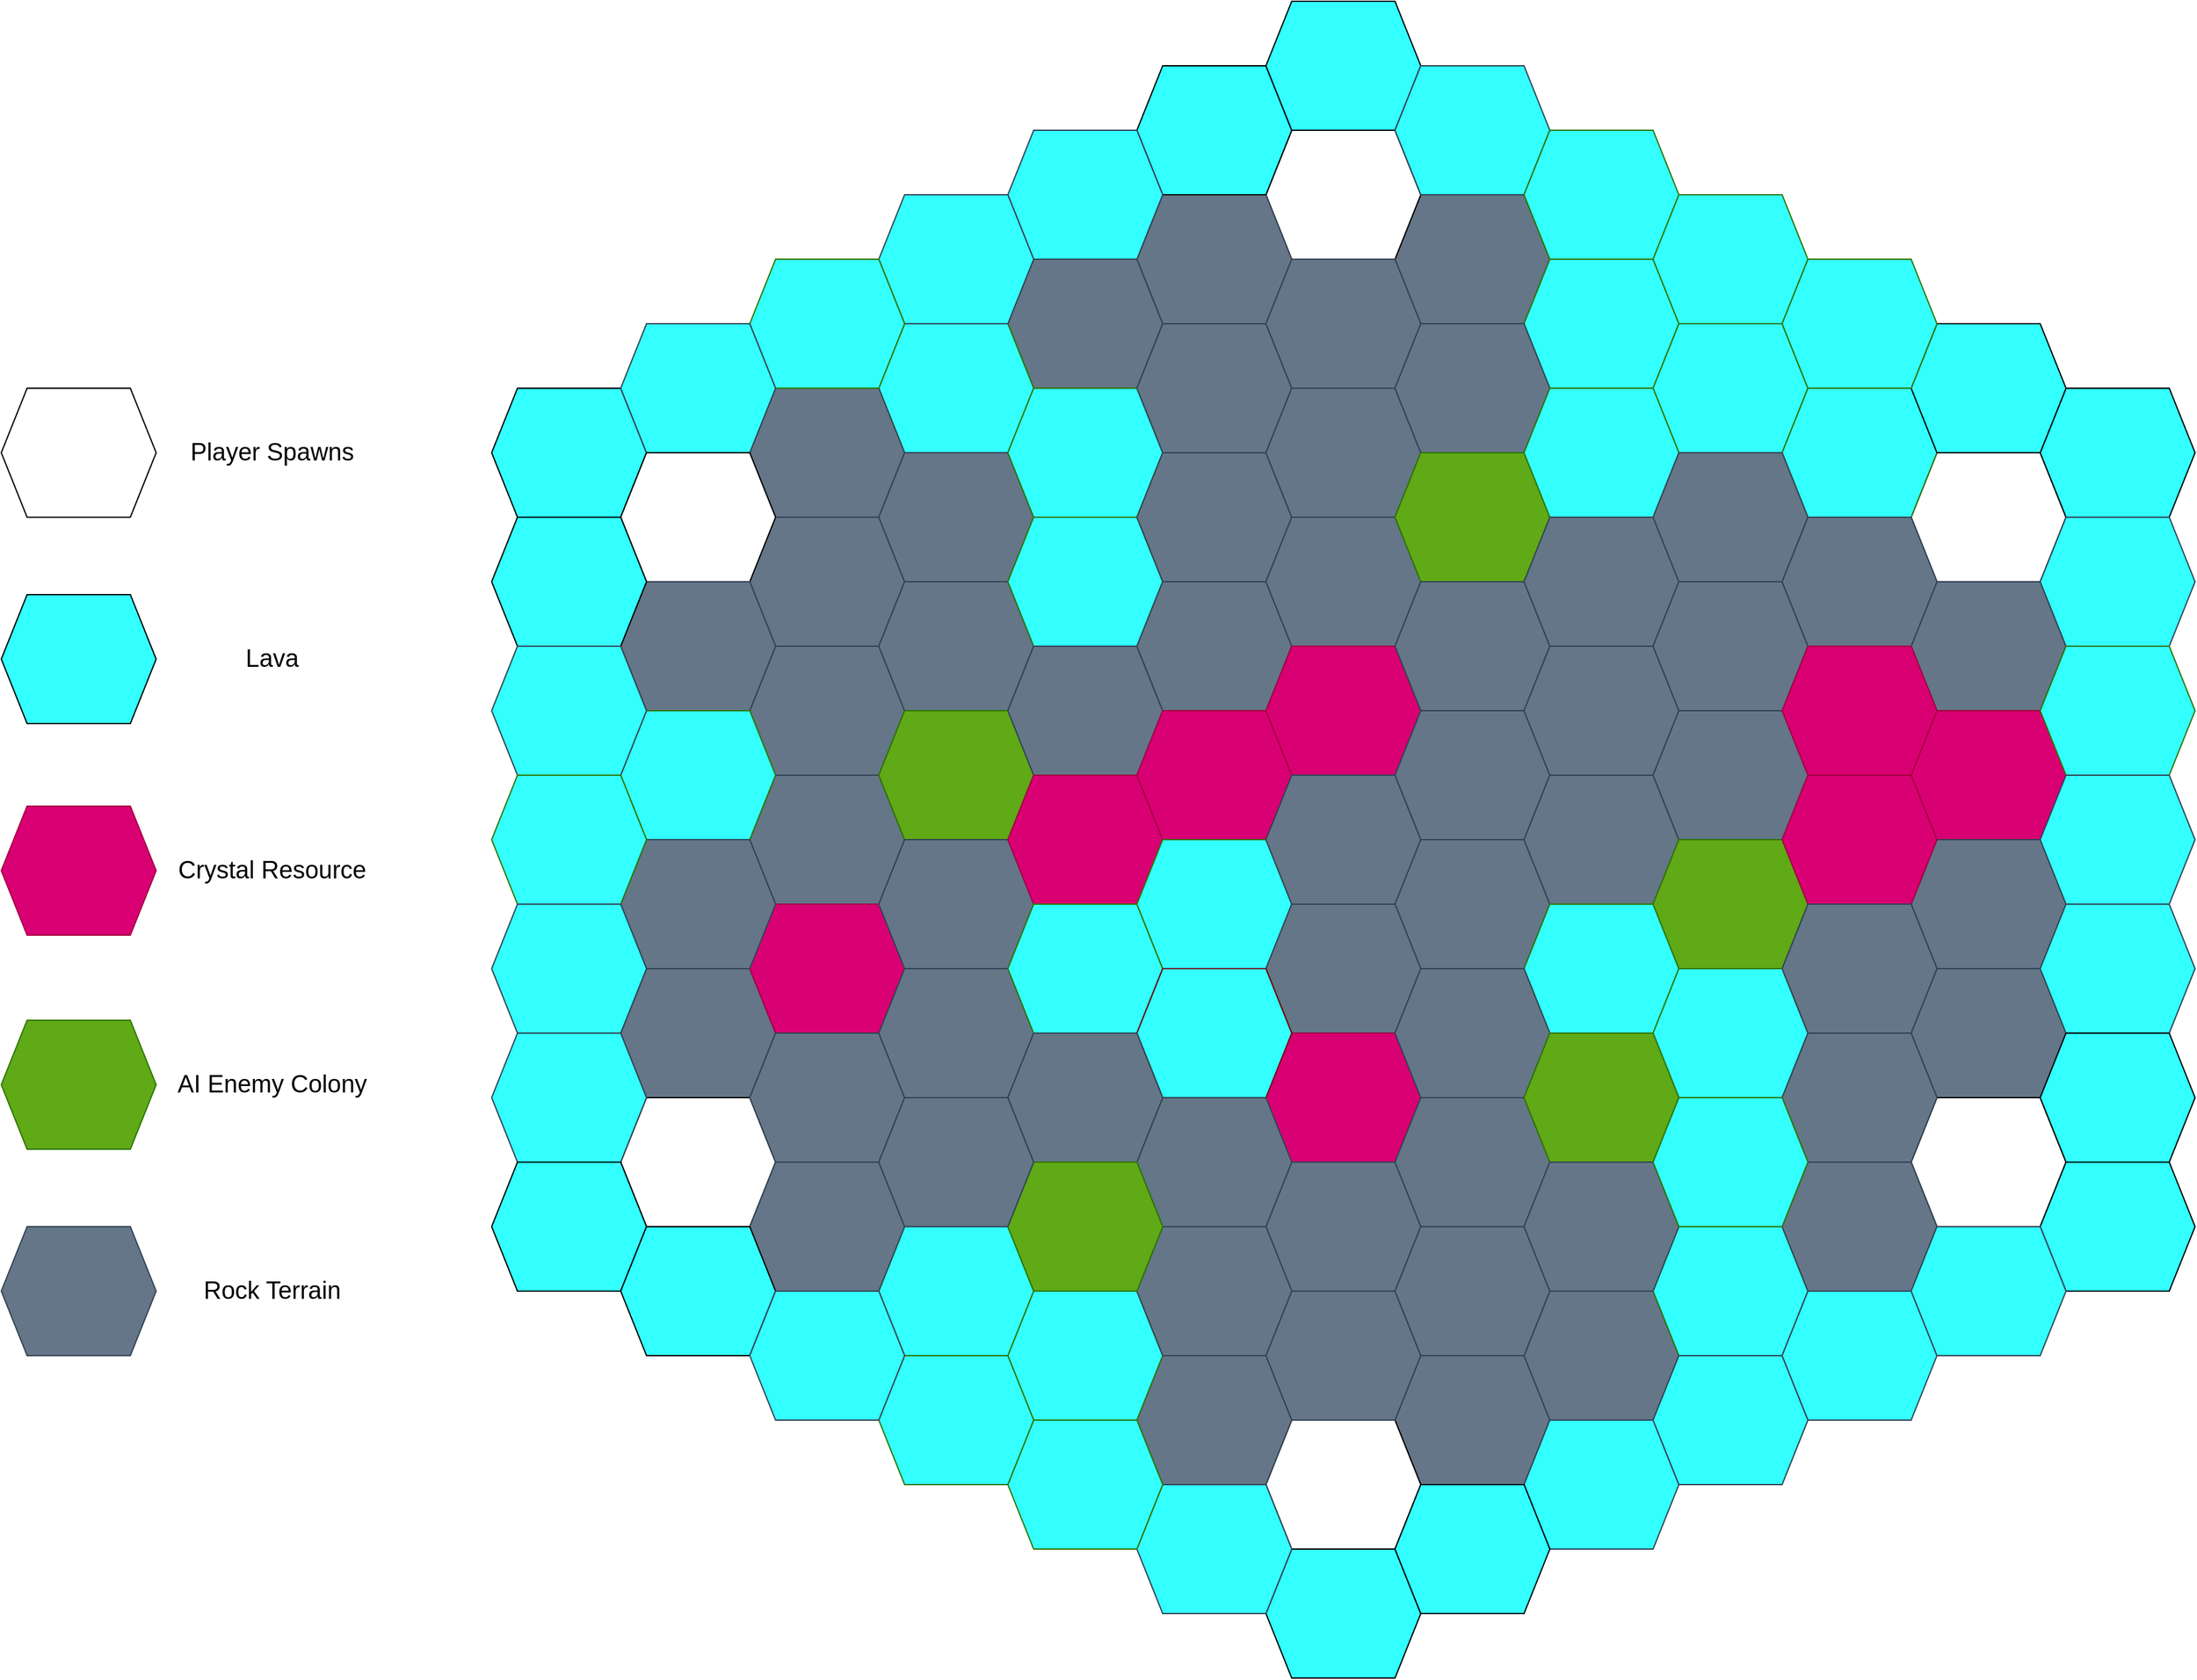 <mxfile version="16.6.4" type="device"><diagram id="piOAzMsKWWsHELvjyhAy" name="Page-1"><mxGraphModel dx="4329" dy="2520" grid="1" gridSize="10" guides="1" tooltips="1" connect="1" arrows="1" fold="1" page="1" pageScale="1" pageWidth="1169" pageHeight="827" math="0" shadow="0"><root><mxCell id="0"/><mxCell id="1" parent="0"/><mxCell id="igroNTyHVuTQKfzRc0tJ-1" value="" style="shape=hexagon;perimeter=hexagonPerimeter2;whiteSpace=wrap;html=1;fixedSize=1;" vertex="1" parent="1"><mxGeometry x="1080" y="40" width="120" height="100" as="geometry"/></mxCell><mxCell id="igroNTyHVuTQKfzRc0tJ-2" value="" style="shape=hexagon;perimeter=hexagonPerimeter2;whiteSpace=wrap;html=1;fixedSize=1;fillColor=#647687;fontColor=#ffffff;strokeColor=#314354;" vertex="1" parent="1"><mxGeometry x="1080" y="140" width="120" height="100" as="geometry"/></mxCell><mxCell id="igroNTyHVuTQKfzRc0tJ-3" value="" style="shape=hexagon;perimeter=hexagonPerimeter2;whiteSpace=wrap;html=1;fixedSize=1;fillColor=#d80073;fontColor=#ffffff;strokeColor=#A50040;" vertex="1" parent="1"><mxGeometry x="1080" y="240" width="120" height="100" as="geometry"/></mxCell><mxCell id="igroNTyHVuTQKfzRc0tJ-4" value="" style="shape=hexagon;perimeter=hexagonPerimeter2;whiteSpace=wrap;html=1;fixedSize=1;fillColor=#647687;fontColor=#ffffff;strokeColor=#314354;" vertex="1" parent="1"><mxGeometry x="1080" y="340" width="120" height="100" as="geometry"/></mxCell><mxCell id="igroNTyHVuTQKfzRc0tJ-5" value="" style="shape=hexagon;perimeter=hexagonPerimeter2;whiteSpace=wrap;html=1;fixedSize=1;fillColor=#647687;fontColor=#ffffff;strokeColor=#314354;" vertex="1" parent="1"><mxGeometry x="1080" y="440" width="120" height="100" as="geometry"/></mxCell><mxCell id="igroNTyHVuTQKfzRc0tJ-6" value="" style="shape=hexagon;perimeter=hexagonPerimeter2;whiteSpace=wrap;html=1;fixedSize=1;" vertex="1" parent="1"><mxGeometry x="1080" y="540" width="120" height="100" as="geometry"/></mxCell><mxCell id="igroNTyHVuTQKfzRc0tJ-7" value="" style="shape=hexagon;perimeter=hexagonPerimeter2;whiteSpace=wrap;html=1;fixedSize=1;" vertex="1" parent="1"><mxGeometry x="80" y="40" width="120" height="100" as="geometry"/></mxCell><mxCell id="igroNTyHVuTQKfzRc0tJ-8" value="" style="shape=hexagon;perimeter=hexagonPerimeter2;whiteSpace=wrap;html=1;fixedSize=1;fillColor=#647687;fontColor=#ffffff;strokeColor=#314354;" vertex="1" parent="1"><mxGeometry x="80" y="140" width="120" height="100" as="geometry"/></mxCell><mxCell id="igroNTyHVuTQKfzRc0tJ-9" value="" style="shape=hexagon;perimeter=hexagonPerimeter2;whiteSpace=wrap;html=1;fixedSize=1;fillColor=#33FFFF;fontColor=#ffffff;strokeColor=#2D7600;" vertex="1" parent="1"><mxGeometry x="80" y="240" width="120" height="100" as="geometry"/></mxCell><mxCell id="igroNTyHVuTQKfzRc0tJ-10" value="" style="shape=hexagon;perimeter=hexagonPerimeter2;whiteSpace=wrap;html=1;fixedSize=1;fillColor=#647687;fontColor=#ffffff;strokeColor=#314354;" vertex="1" parent="1"><mxGeometry x="80" y="340" width="120" height="100" as="geometry"/></mxCell><mxCell id="igroNTyHVuTQKfzRc0tJ-11" value="" style="shape=hexagon;perimeter=hexagonPerimeter2;whiteSpace=wrap;html=1;fixedSize=1;fillColor=#647687;fontColor=#ffffff;strokeColor=#314354;" vertex="1" parent="1"><mxGeometry x="80" y="440" width="120" height="100" as="geometry"/></mxCell><mxCell id="igroNTyHVuTQKfzRc0tJ-12" value="" style="shape=hexagon;perimeter=hexagonPerimeter2;whiteSpace=wrap;html=1;fixedSize=1;" vertex="1" parent="1"><mxGeometry x="80" y="540" width="120" height="100" as="geometry"/></mxCell><mxCell id="igroNTyHVuTQKfzRc0tJ-13" value="" style="shape=hexagon;perimeter=hexagonPerimeter2;whiteSpace=wrap;html=1;fixedSize=1;fillColor=#647687;fontColor=#ffffff;strokeColor=#314354;" vertex="1" parent="1"><mxGeometry x="680" y="-160" width="120" height="100" as="geometry"/></mxCell><mxCell id="igroNTyHVuTQKfzRc0tJ-14" value="" style="shape=hexagon;perimeter=hexagonPerimeter2;whiteSpace=wrap;html=1;fixedSize=1;" vertex="1" parent="1"><mxGeometry x="580" y="-210" width="120" height="100" as="geometry"/></mxCell><mxCell id="igroNTyHVuTQKfzRc0tJ-15" value="" style="shape=hexagon;perimeter=hexagonPerimeter2;whiteSpace=wrap;html=1;fixedSize=1;fillColor=#647687;fontColor=#ffffff;strokeColor=#314354;" vertex="1" parent="1"><mxGeometry x="480" y="-160" width="120" height="100" as="geometry"/></mxCell><mxCell id="igroNTyHVuTQKfzRc0tJ-16" value="" style="shape=hexagon;perimeter=hexagonPerimeter2;whiteSpace=wrap;html=1;fixedSize=1;fillColor=#647687;fontColor=#ffffff;strokeColor=#314354;" vertex="1" parent="1"><mxGeometry x="380" y="-110" width="120" height="100" as="geometry"/></mxCell><mxCell id="igroNTyHVuTQKfzRc0tJ-17" value="" style="shape=hexagon;perimeter=hexagonPerimeter2;whiteSpace=wrap;html=1;fixedSize=1;fillColor=#33FFFF;fontColor=#ffffff;strokeColor=#2D7600;" vertex="1" parent="1"><mxGeometry x="280" y="-60" width="120" height="100" as="geometry"/></mxCell><mxCell id="igroNTyHVuTQKfzRc0tJ-18" value="" style="shape=hexagon;perimeter=hexagonPerimeter2;whiteSpace=wrap;html=1;fixedSize=1;fillColor=#647687;fontColor=#ffffff;strokeColor=#314354;" vertex="1" parent="1"><mxGeometry x="180" y="-10" width="120" height="100" as="geometry"/></mxCell><mxCell id="igroNTyHVuTQKfzRc0tJ-19" value="" style="shape=hexagon;perimeter=hexagonPerimeter2;whiteSpace=wrap;html=1;fixedSize=1;fillColor=#33FFFF;fontColor=#ffffff;strokeColor=#2D7600;" vertex="1" parent="1"><mxGeometry x="780" y="-110" width="120" height="100" as="geometry"/></mxCell><mxCell id="igroNTyHVuTQKfzRc0tJ-20" value="" style="shape=hexagon;perimeter=hexagonPerimeter2;whiteSpace=wrap;html=1;fixedSize=1;fillColor=#33FFFF;fontColor=#ffffff;strokeColor=#2D7600;" vertex="1" parent="1"><mxGeometry x="880" y="-60" width="120" height="100" as="geometry"/></mxCell><mxCell id="igroNTyHVuTQKfzRc0tJ-21" value="" style="shape=hexagon;perimeter=hexagonPerimeter2;whiteSpace=wrap;html=1;fixedSize=1;fillColor=#33FFFF;fontColor=#ffffff;strokeColor=#2D7600;" vertex="1" parent="1"><mxGeometry x="980" y="-10" width="120" height="100" as="geometry"/></mxCell><mxCell id="igroNTyHVuTQKfzRc0tJ-23" value="" style="shape=hexagon;perimeter=hexagonPerimeter2;whiteSpace=wrap;html=1;fixedSize=1;fillColor=#647687;fontColor=#ffffff;strokeColor=#314354;" vertex="1" parent="1"><mxGeometry x="680" y="740" width="120" height="100" as="geometry"/></mxCell><mxCell id="igroNTyHVuTQKfzRc0tJ-25" value="" style="shape=hexagon;perimeter=hexagonPerimeter2;whiteSpace=wrap;html=1;fixedSize=1;fillColor=#647687;fontColor=#ffffff;strokeColor=#314354;" vertex="1" parent="1"><mxGeometry x="780" y="690" width="120" height="100" as="geometry"/></mxCell><mxCell id="igroNTyHVuTQKfzRc0tJ-26" value="" style="shape=hexagon;perimeter=hexagonPerimeter2;whiteSpace=wrap;html=1;fixedSize=1;" vertex="1" parent="1"><mxGeometry x="580" y="790" width="120" height="100" as="geometry"/></mxCell><mxCell id="igroNTyHVuTQKfzRc0tJ-27" value="" style="shape=hexagon;perimeter=hexagonPerimeter2;whiteSpace=wrap;html=1;fixedSize=1;fillColor=#647687;fontColor=#ffffff;strokeColor=#314354;" vertex="1" parent="1"><mxGeometry x="480" y="740" width="120" height="100" as="geometry"/></mxCell><mxCell id="igroNTyHVuTQKfzRc0tJ-28" value="" style="shape=hexagon;perimeter=hexagonPerimeter2;whiteSpace=wrap;html=1;fixedSize=1;fillColor=#33FFFF;fontColor=#ffffff;strokeColor=#2D7600;" vertex="1" parent="1"><mxGeometry x="380" y="690" width="120" height="100" as="geometry"/></mxCell><mxCell id="igroNTyHVuTQKfzRc0tJ-29" value="" style="shape=hexagon;perimeter=hexagonPerimeter2;whiteSpace=wrap;html=1;fixedSize=1;fillColor=#33FFFF;fontColor=#ffffff;strokeColor=#2D7600;" vertex="1" parent="1"><mxGeometry x="280" y="640" width="120" height="100" as="geometry"/></mxCell><mxCell id="igroNTyHVuTQKfzRc0tJ-30" value="" style="shape=hexagon;perimeter=hexagonPerimeter2;whiteSpace=wrap;html=1;fixedSize=1;fillColor=#647687;fontColor=#ffffff;strokeColor=#314354;" vertex="1" parent="1"><mxGeometry x="180" y="590" width="120" height="100" as="geometry"/></mxCell><mxCell id="igroNTyHVuTQKfzRc0tJ-31" value="" style="shape=hexagon;perimeter=hexagonPerimeter2;whiteSpace=wrap;html=1;fixedSize=1;fillColor=#33FFFF;fontColor=#ffffff;strokeColor=#2D7600;" vertex="1" parent="1"><mxGeometry x="880" y="640" width="120" height="100" as="geometry"/></mxCell><mxCell id="igroNTyHVuTQKfzRc0tJ-33" value="" style="shape=hexagon;perimeter=hexagonPerimeter2;whiteSpace=wrap;html=1;fixedSize=1;fillColor=#647687;fontColor=#ffffff;strokeColor=#314354;" vertex="1" parent="1"><mxGeometry x="980" y="590" width="120" height="100" as="geometry"/></mxCell><mxCell id="igroNTyHVuTQKfzRc0tJ-35" value="" style="shape=hexagon;perimeter=hexagonPerimeter2;whiteSpace=wrap;html=1;fixedSize=1;fillColor=#647687;fontColor=#ffffff;strokeColor=#314354;" vertex="1" parent="1"><mxGeometry x="180" y="90" width="120" height="100" as="geometry"/></mxCell><mxCell id="igroNTyHVuTQKfzRc0tJ-36" value="" style="shape=hexagon;perimeter=hexagonPerimeter2;whiteSpace=wrap;html=1;fixedSize=1;fillColor=#647687;fontColor=#ffffff;strokeColor=#314354;" vertex="1" parent="1"><mxGeometry x="180" y="190" width="120" height="100" as="geometry"/></mxCell><mxCell id="igroNTyHVuTQKfzRc0tJ-37" value="" style="shape=hexagon;perimeter=hexagonPerimeter2;whiteSpace=wrap;html=1;fixedSize=1;fillColor=#647687;fontColor=#ffffff;strokeColor=#314354;" vertex="1" parent="1"><mxGeometry x="180" y="290" width="120" height="100" as="geometry"/></mxCell><mxCell id="igroNTyHVuTQKfzRc0tJ-38" value="" style="shape=hexagon;perimeter=hexagonPerimeter2;whiteSpace=wrap;html=1;fixedSize=1;fillColor=#d80073;fontColor=#ffffff;strokeColor=#A50040;" vertex="1" parent="1"><mxGeometry x="180" y="390" width="120" height="100" as="geometry"/></mxCell><mxCell id="igroNTyHVuTQKfzRc0tJ-39" value="" style="shape=hexagon;perimeter=hexagonPerimeter2;whiteSpace=wrap;html=1;fixedSize=1;fillColor=#647687;fontColor=#ffffff;strokeColor=#314354;" vertex="1" parent="1"><mxGeometry x="180" y="490" width="120" height="100" as="geometry"/></mxCell><mxCell id="igroNTyHVuTQKfzRc0tJ-40" value="" style="shape=hexagon;perimeter=hexagonPerimeter2;whiteSpace=wrap;html=1;fixedSize=1;fillColor=#647687;fontColor=#ffffff;strokeColor=#314354;" vertex="1" parent="1"><mxGeometry x="280" y="40" width="120" height="100" as="geometry"/></mxCell><mxCell id="igroNTyHVuTQKfzRc0tJ-41" value="" style="shape=hexagon;perimeter=hexagonPerimeter2;whiteSpace=wrap;html=1;fixedSize=1;fillColor=#647687;fontColor=#ffffff;strokeColor=#314354;" vertex="1" parent="1"><mxGeometry x="280" y="140" width="120" height="100" as="geometry"/></mxCell><mxCell id="igroNTyHVuTQKfzRc0tJ-42" value="" style="shape=hexagon;perimeter=hexagonPerimeter2;whiteSpace=wrap;html=1;fixedSize=1;fillColor=#60a917;fontColor=#ffffff;strokeColor=#2D7600;" vertex="1" parent="1"><mxGeometry x="280" y="240" width="120" height="100" as="geometry"/></mxCell><mxCell id="igroNTyHVuTQKfzRc0tJ-43" value="" style="shape=hexagon;perimeter=hexagonPerimeter2;whiteSpace=wrap;html=1;fixedSize=1;fillColor=#647687;fontColor=#ffffff;strokeColor=#314354;" vertex="1" parent="1"><mxGeometry x="280" y="340" width="120" height="100" as="geometry"/></mxCell><mxCell id="igroNTyHVuTQKfzRc0tJ-44" value="" style="shape=hexagon;perimeter=hexagonPerimeter2;whiteSpace=wrap;html=1;fixedSize=1;fillColor=#647687;fontColor=#ffffff;strokeColor=#314354;" vertex="1" parent="1"><mxGeometry x="280" y="440" width="120" height="100" as="geometry"/></mxCell><mxCell id="igroNTyHVuTQKfzRc0tJ-45" value="" style="shape=hexagon;perimeter=hexagonPerimeter2;whiteSpace=wrap;html=1;fixedSize=1;fillColor=#33FFFF;fontColor=#ffffff;strokeColor=#2D7600;" vertex="1" parent="1"><mxGeometry x="380" y="-10" width="120" height="100" as="geometry"/></mxCell><mxCell id="igroNTyHVuTQKfzRc0tJ-46" value="" style="shape=hexagon;perimeter=hexagonPerimeter2;whiteSpace=wrap;html=1;fixedSize=1;fillColor=#33FFFF;fontColor=#ffffff;strokeColor=#2D7600;" vertex="1" parent="1"><mxGeometry x="380" y="90" width="120" height="100" as="geometry"/></mxCell><mxCell id="igroNTyHVuTQKfzRc0tJ-47" value="" style="shape=hexagon;perimeter=hexagonPerimeter2;whiteSpace=wrap;html=1;fixedSize=1;fillColor=#647687;fontColor=#ffffff;strokeColor=#314354;" vertex="1" parent="1"><mxGeometry x="380" y="190" width="120" height="100" as="geometry"/></mxCell><mxCell id="igroNTyHVuTQKfzRc0tJ-48" value="" style="shape=hexagon;perimeter=hexagonPerimeter2;whiteSpace=wrap;html=1;fixedSize=1;fillColor=#d80073;fontColor=#ffffff;strokeColor=#A50040;" vertex="1" parent="1"><mxGeometry x="380" y="290" width="120" height="100" as="geometry"/></mxCell><mxCell id="igroNTyHVuTQKfzRc0tJ-49" value="" style="shape=hexagon;perimeter=hexagonPerimeter2;whiteSpace=wrap;html=1;fixedSize=1;fillColor=#33FFFF;fontColor=#ffffff;strokeColor=#2D7600;" vertex="1" parent="1"><mxGeometry x="380" y="390" width="120" height="100" as="geometry"/></mxCell><mxCell id="igroNTyHVuTQKfzRc0tJ-50" value="" style="shape=hexagon;perimeter=hexagonPerimeter2;whiteSpace=wrap;html=1;fixedSize=1;fillColor=#647687;fontColor=#ffffff;strokeColor=#314354;" vertex="1" parent="1"><mxGeometry x="480" y="-60" width="120" height="100" as="geometry"/></mxCell><mxCell id="igroNTyHVuTQKfzRc0tJ-51" value="" style="shape=hexagon;perimeter=hexagonPerimeter2;whiteSpace=wrap;html=1;fixedSize=1;fillColor=#647687;fontColor=#ffffff;strokeColor=#314354;" vertex="1" parent="1"><mxGeometry x="480" y="40" width="120" height="100" as="geometry"/></mxCell><mxCell id="igroNTyHVuTQKfzRc0tJ-52" value="" style="shape=hexagon;perimeter=hexagonPerimeter2;whiteSpace=wrap;html=1;fixedSize=1;fillColor=#647687;fontColor=#ffffff;strokeColor=#314354;" vertex="1" parent="1"><mxGeometry x="480" y="140" width="120" height="100" as="geometry"/></mxCell><mxCell id="igroNTyHVuTQKfzRc0tJ-53" value="" style="shape=hexagon;perimeter=hexagonPerimeter2;whiteSpace=wrap;html=1;fixedSize=1;fillColor=#d80073;fontColor=#ffffff;strokeColor=#A50040;" vertex="1" parent="1"><mxGeometry x="480" y="240" width="120" height="100" as="geometry"/></mxCell><mxCell id="igroNTyHVuTQKfzRc0tJ-54" value="" style="shape=hexagon;perimeter=hexagonPerimeter2;whiteSpace=wrap;html=1;fixedSize=1;fillColor=#33FFFF;fontColor=#ffffff;strokeColor=#2D7600;" vertex="1" parent="1"><mxGeometry x="480" y="340" width="120" height="100" as="geometry"/></mxCell><mxCell id="igroNTyHVuTQKfzRc0tJ-55" value="" style="shape=hexagon;perimeter=hexagonPerimeter2;whiteSpace=wrap;html=1;fixedSize=1;fillColor=#647687;fontColor=#ffffff;strokeColor=#314354;" vertex="1" parent="1"><mxGeometry x="580" y="-110" width="120" height="100" as="geometry"/></mxCell><mxCell id="igroNTyHVuTQKfzRc0tJ-56" value="" style="shape=hexagon;perimeter=hexagonPerimeter2;whiteSpace=wrap;html=1;fixedSize=1;fillColor=#647687;fontColor=#ffffff;strokeColor=#314354;" vertex="1" parent="1"><mxGeometry x="580" y="-10" width="120" height="100" as="geometry"/></mxCell><mxCell id="igroNTyHVuTQKfzRc0tJ-57" value="" style="shape=hexagon;perimeter=hexagonPerimeter2;whiteSpace=wrap;html=1;fixedSize=1;fillColor=#647687;fontColor=#ffffff;strokeColor=#314354;" vertex="1" parent="1"><mxGeometry x="580" y="90" width="120" height="100" as="geometry"/></mxCell><mxCell id="igroNTyHVuTQKfzRc0tJ-58" value="" style="shape=hexagon;perimeter=hexagonPerimeter2;whiteSpace=wrap;html=1;fixedSize=1;fillColor=#d80073;fontColor=#ffffff;strokeColor=#A50040;" vertex="1" parent="1"><mxGeometry x="580" y="190" width="120" height="100" as="geometry"/></mxCell><mxCell id="igroNTyHVuTQKfzRc0tJ-59" value="" style="shape=hexagon;perimeter=hexagonPerimeter2;whiteSpace=wrap;html=1;fixedSize=1;fillColor=#647687;fontColor=#ffffff;strokeColor=#314354;" vertex="1" parent="1"><mxGeometry x="580" y="290" width="120" height="100" as="geometry"/></mxCell><mxCell id="igroNTyHVuTQKfzRc0tJ-60" value="" style="shape=hexagon;perimeter=hexagonPerimeter2;whiteSpace=wrap;html=1;fixedSize=1;fillColor=#647687;fontColor=#ffffff;strokeColor=#314354;" vertex="1" parent="1"><mxGeometry x="680" y="-60" width="120" height="100" as="geometry"/></mxCell><mxCell id="igroNTyHVuTQKfzRc0tJ-61" value="" style="shape=hexagon;perimeter=hexagonPerimeter2;whiteSpace=wrap;html=1;fixedSize=1;fillColor=#60a917;fontColor=#ffffff;strokeColor=#2D7600;" vertex="1" parent="1"><mxGeometry x="680" y="40" width="120" height="100" as="geometry"/></mxCell><mxCell id="igroNTyHVuTQKfzRc0tJ-62" value="" style="shape=hexagon;perimeter=hexagonPerimeter2;whiteSpace=wrap;html=1;fixedSize=1;fillColor=#647687;fontColor=#ffffff;strokeColor=#314354;" vertex="1" parent="1"><mxGeometry x="680" y="140" width="120" height="100" as="geometry"/></mxCell><mxCell id="igroNTyHVuTQKfzRc0tJ-63" value="" style="shape=hexagon;perimeter=hexagonPerimeter2;whiteSpace=wrap;html=1;fixedSize=1;fillColor=#647687;fontColor=#ffffff;strokeColor=#314354;" vertex="1" parent="1"><mxGeometry x="680" y="240" width="120" height="100" as="geometry"/></mxCell><mxCell id="igroNTyHVuTQKfzRc0tJ-64" value="" style="shape=hexagon;perimeter=hexagonPerimeter2;whiteSpace=wrap;html=1;fixedSize=1;fillColor=#647687;fontColor=#ffffff;strokeColor=#314354;" vertex="1" parent="1"><mxGeometry x="680" y="340" width="120" height="100" as="geometry"/></mxCell><mxCell id="igroNTyHVuTQKfzRc0tJ-65" value="" style="shape=hexagon;perimeter=hexagonPerimeter2;whiteSpace=wrap;html=1;fixedSize=1;fillColor=#33FFFF;fontColor=#ffffff;strokeColor=#2D7600;" vertex="1" parent="1"><mxGeometry x="780" y="-10" width="120" height="100" as="geometry"/></mxCell><mxCell id="igroNTyHVuTQKfzRc0tJ-66" value="" style="shape=hexagon;perimeter=hexagonPerimeter2;whiteSpace=wrap;html=1;fixedSize=1;fillColor=#647687;fontColor=#ffffff;strokeColor=#314354;" vertex="1" parent="1"><mxGeometry x="780" y="90" width="120" height="100" as="geometry"/></mxCell><mxCell id="igroNTyHVuTQKfzRc0tJ-67" value="" style="shape=hexagon;perimeter=hexagonPerimeter2;whiteSpace=wrap;html=1;fixedSize=1;fillColor=#647687;fontColor=#ffffff;strokeColor=#314354;" vertex="1" parent="1"><mxGeometry x="780" y="190" width="120" height="100" as="geometry"/></mxCell><mxCell id="igroNTyHVuTQKfzRc0tJ-68" value="" style="shape=hexagon;perimeter=hexagonPerimeter2;whiteSpace=wrap;html=1;fixedSize=1;fillColor=#647687;fontColor=#ffffff;strokeColor=#314354;" vertex="1" parent="1"><mxGeometry x="780" y="290" width="120" height="100" as="geometry"/></mxCell><mxCell id="igroNTyHVuTQKfzRc0tJ-69" value="" style="shape=hexagon;perimeter=hexagonPerimeter2;whiteSpace=wrap;html=1;fixedSize=1;fillColor=#33FFFF;fontColor=#ffffff;strokeColor=#2D7600;" vertex="1" parent="1"><mxGeometry x="780" y="390" width="120" height="100" as="geometry"/></mxCell><mxCell id="igroNTyHVuTQKfzRc0tJ-70" value="" style="shape=hexagon;perimeter=hexagonPerimeter2;whiteSpace=wrap;html=1;fixedSize=1;fillColor=#647687;fontColor=#ffffff;strokeColor=#314354;" vertex="1" parent="1"><mxGeometry x="880" y="40" width="120" height="100" as="geometry"/></mxCell><mxCell id="igroNTyHVuTQKfzRc0tJ-71" value="" style="shape=hexagon;perimeter=hexagonPerimeter2;whiteSpace=wrap;html=1;fixedSize=1;fillColor=#647687;fontColor=#ffffff;strokeColor=#314354;" vertex="1" parent="1"><mxGeometry x="880" y="140" width="120" height="100" as="geometry"/></mxCell><mxCell id="igroNTyHVuTQKfzRc0tJ-72" value="" style="shape=hexagon;perimeter=hexagonPerimeter2;whiteSpace=wrap;html=1;fixedSize=1;fillColor=#647687;fontColor=#ffffff;strokeColor=#314354;" vertex="1" parent="1"><mxGeometry x="880" y="240" width="120" height="100" as="geometry"/></mxCell><mxCell id="igroNTyHVuTQKfzRc0tJ-73" value="" style="shape=hexagon;perimeter=hexagonPerimeter2;whiteSpace=wrap;html=1;fixedSize=1;fillColor=#60a917;fontColor=#ffffff;strokeColor=#2D7600;" vertex="1" parent="1"><mxGeometry x="880" y="340" width="120" height="100" as="geometry"/></mxCell><mxCell id="igroNTyHVuTQKfzRc0tJ-74" value="" style="shape=hexagon;perimeter=hexagonPerimeter2;whiteSpace=wrap;html=1;fixedSize=1;fillColor=#33FFFF;fontColor=#ffffff;strokeColor=#2D7600;" vertex="1" parent="1"><mxGeometry x="880" y="440" width="120" height="100" as="geometry"/></mxCell><mxCell id="igroNTyHVuTQKfzRc0tJ-75" value="" style="shape=hexagon;perimeter=hexagonPerimeter2;whiteSpace=wrap;html=1;fixedSize=1;fillColor=#647687;fontColor=#ffffff;strokeColor=#314354;" vertex="1" parent="1"><mxGeometry x="980" y="90" width="120" height="100" as="geometry"/></mxCell><mxCell id="igroNTyHVuTQKfzRc0tJ-76" value="" style="shape=hexagon;perimeter=hexagonPerimeter2;whiteSpace=wrap;html=1;fixedSize=1;fillColor=#d80073;fontColor=#ffffff;strokeColor=#A50040;" vertex="1" parent="1"><mxGeometry x="980" y="190" width="120" height="100" as="geometry"/></mxCell><mxCell id="igroNTyHVuTQKfzRc0tJ-77" value="" style="shape=hexagon;perimeter=hexagonPerimeter2;whiteSpace=wrap;html=1;fixedSize=1;fillColor=#d80073;fontColor=#ffffff;strokeColor=#A50040;" vertex="1" parent="1"><mxGeometry x="980" y="290" width="120" height="100" as="geometry"/></mxCell><mxCell id="igroNTyHVuTQKfzRc0tJ-78" value="" style="shape=hexagon;perimeter=hexagonPerimeter2;whiteSpace=wrap;html=1;fixedSize=1;fillColor=#647687;fontColor=#ffffff;strokeColor=#314354;" vertex="1" parent="1"><mxGeometry x="980" y="390" width="120" height="100" as="geometry"/></mxCell><mxCell id="igroNTyHVuTQKfzRc0tJ-79" value="" style="shape=hexagon;perimeter=hexagonPerimeter2;whiteSpace=wrap;html=1;fixedSize=1;fillColor=#647687;fontColor=#ffffff;strokeColor=#314354;" vertex="1" parent="1"><mxGeometry x="980" y="490" width="120" height="100" as="geometry"/></mxCell><mxCell id="igroNTyHVuTQKfzRc0tJ-80" value="" style="shape=hexagon;perimeter=hexagonPerimeter2;whiteSpace=wrap;html=1;fixedSize=1;fillColor=#647687;fontColor=#ffffff;strokeColor=#314354;" vertex="1" parent="1"><mxGeometry x="580" y="390" width="120" height="100" as="geometry"/></mxCell><mxCell id="igroNTyHVuTQKfzRc0tJ-81" value="" style="shape=hexagon;perimeter=hexagonPerimeter2;whiteSpace=wrap;html=1;fixedSize=1;fillColor=#d80073;fontColor=#ffffff;strokeColor=#A50040;" vertex="1" parent="1"><mxGeometry x="580" y="490" width="120" height="100" as="geometry"/></mxCell><mxCell id="igroNTyHVuTQKfzRc0tJ-82" value="" style="shape=hexagon;perimeter=hexagonPerimeter2;whiteSpace=wrap;html=1;fixedSize=1;fillColor=#647687;fontColor=#ffffff;strokeColor=#314354;" vertex="1" parent="1"><mxGeometry x="580" y="590" width="120" height="100" as="geometry"/></mxCell><mxCell id="igroNTyHVuTQKfzRc0tJ-83" value="" style="shape=hexagon;perimeter=hexagonPerimeter2;whiteSpace=wrap;html=1;fixedSize=1;fillColor=#647687;fontColor=#ffffff;strokeColor=#314354;" vertex="1" parent="1"><mxGeometry x="580" y="690" width="120" height="100" as="geometry"/></mxCell><mxCell id="igroNTyHVuTQKfzRc0tJ-85" value="" style="shape=hexagon;perimeter=hexagonPerimeter2;whiteSpace=wrap;html=1;fixedSize=1;fillColor=#33FFFF;fontColor=#ffffff;strokeColor=#6F0000;" vertex="1" parent="1"><mxGeometry x="480" y="440" width="120" height="100" as="geometry"/></mxCell><mxCell id="igroNTyHVuTQKfzRc0tJ-86" value="" style="shape=hexagon;perimeter=hexagonPerimeter2;whiteSpace=wrap;html=1;fixedSize=1;fillColor=#647687;fontColor=#ffffff;strokeColor=#314354;" vertex="1" parent="1"><mxGeometry x="480" y="540" width="120" height="100" as="geometry"/></mxCell><mxCell id="igroNTyHVuTQKfzRc0tJ-87" value="" style="shape=hexagon;perimeter=hexagonPerimeter2;whiteSpace=wrap;html=1;fixedSize=1;fillColor=#647687;fontColor=#ffffff;strokeColor=#314354;" vertex="1" parent="1"><mxGeometry x="480" y="640" width="120" height="100" as="geometry"/></mxCell><mxCell id="igroNTyHVuTQKfzRc0tJ-88" value="" style="shape=hexagon;perimeter=hexagonPerimeter2;whiteSpace=wrap;html=1;fixedSize=1;fillColor=#647687;fontColor=#ffffff;strokeColor=#314354;" vertex="1" parent="1"><mxGeometry x="680" y="440" width="120" height="100" as="geometry"/></mxCell><mxCell id="igroNTyHVuTQKfzRc0tJ-89" value="" style="shape=hexagon;perimeter=hexagonPerimeter2;whiteSpace=wrap;html=1;fixedSize=1;fillColor=#647687;fontColor=#ffffff;strokeColor=#314354;" vertex="1" parent="1"><mxGeometry x="680" y="540" width="120" height="100" as="geometry"/></mxCell><mxCell id="igroNTyHVuTQKfzRc0tJ-90" value="" style="shape=hexagon;perimeter=hexagonPerimeter2;whiteSpace=wrap;html=1;fixedSize=1;fillColor=#647687;fontColor=#ffffff;strokeColor=#314354;" vertex="1" parent="1"><mxGeometry x="680" y="640" width="120" height="100" as="geometry"/></mxCell><mxCell id="igroNTyHVuTQKfzRc0tJ-92" value="" style="shape=hexagon;perimeter=hexagonPerimeter2;whiteSpace=wrap;html=1;fixedSize=1;fillColor=#60a917;fontColor=#ffffff;strokeColor=#2D7600;" vertex="1" parent="1"><mxGeometry x="780" y="490" width="120" height="100" as="geometry"/></mxCell><mxCell id="igroNTyHVuTQKfzRc0tJ-93" value="" style="shape=hexagon;perimeter=hexagonPerimeter2;whiteSpace=wrap;html=1;fixedSize=1;fillColor=#647687;fontColor=#ffffff;strokeColor=#314354;" vertex="1" parent="1"><mxGeometry x="780" y="590" width="120" height="100" as="geometry"/></mxCell><mxCell id="igroNTyHVuTQKfzRc0tJ-95" value="" style="shape=hexagon;perimeter=hexagonPerimeter2;whiteSpace=wrap;html=1;fixedSize=1;fillColor=#647687;fontColor=#ffffff;strokeColor=#314354;" vertex="1" parent="1"><mxGeometry x="380" y="490" width="120" height="100" as="geometry"/></mxCell><mxCell id="igroNTyHVuTQKfzRc0tJ-96" value="" style="shape=hexagon;perimeter=hexagonPerimeter2;whiteSpace=wrap;html=1;fixedSize=1;fillColor=#60a917;fontColor=#ffffff;strokeColor=#2D7600;" vertex="1" parent="1"><mxGeometry x="380" y="590" width="120" height="100" as="geometry"/></mxCell><mxCell id="igroNTyHVuTQKfzRc0tJ-98" value="" style="shape=hexagon;perimeter=hexagonPerimeter2;whiteSpace=wrap;html=1;fixedSize=1;fillColor=#33FFFF;fontColor=#ffffff;strokeColor=#2D7600;" vertex="1" parent="1"><mxGeometry x="880" y="540" width="120" height="100" as="geometry"/></mxCell><mxCell id="igroNTyHVuTQKfzRc0tJ-99" value="" style="shape=hexagon;perimeter=hexagonPerimeter2;whiteSpace=wrap;html=1;fixedSize=1;fillColor=#647687;fontColor=#ffffff;strokeColor=#314354;" vertex="1" parent="1"><mxGeometry x="280" y="540" width="120" height="100" as="geometry"/></mxCell><mxCell id="igroNTyHVuTQKfzRc0tJ-100" value="" style="shape=hexagon;perimeter=hexagonPerimeter2;whiteSpace=wrap;html=1;fixedSize=1;fillColor=#33FFFF;" vertex="1" parent="1"><mxGeometry x="-20" y="-10" width="120" height="100" as="geometry"/></mxCell><mxCell id="igroNTyHVuTQKfzRc0tJ-101" value="" style="shape=hexagon;perimeter=hexagonPerimeter2;whiteSpace=wrap;html=1;fixedSize=1;fillColor=#33FFFF;" vertex="1" parent="1"><mxGeometry x="480" y="-260" width="120" height="100" as="geometry"/></mxCell><mxCell id="igroNTyHVuTQKfzRc0tJ-102" value="" style="shape=hexagon;perimeter=hexagonPerimeter2;whiteSpace=wrap;html=1;fixedSize=1;fillColor=#33FFFF;fontColor=#ffffff;strokeColor=#314354;" vertex="1" parent="1"><mxGeometry x="380" y="-210" width="120" height="100" as="geometry"/></mxCell><mxCell id="igroNTyHVuTQKfzRc0tJ-103" value="" style="shape=hexagon;perimeter=hexagonPerimeter2;whiteSpace=wrap;html=1;fixedSize=1;fillColor=#33FFFF;fontColor=#ffffff;strokeColor=#314354;" vertex="1" parent="1"><mxGeometry x="280" y="-160" width="120" height="100" as="geometry"/></mxCell><mxCell id="igroNTyHVuTQKfzRc0tJ-104" value="" style="shape=hexagon;perimeter=hexagonPerimeter2;whiteSpace=wrap;html=1;fixedSize=1;fillColor=#33FFFF;fontColor=#ffffff;strokeColor=#2D7600;" vertex="1" parent="1"><mxGeometry x="180" y="-110" width="120" height="100" as="geometry"/></mxCell><mxCell id="igroNTyHVuTQKfzRc0tJ-105" value="" style="shape=hexagon;perimeter=hexagonPerimeter2;whiteSpace=wrap;html=1;fixedSize=1;fillColor=#33FFFF;fontColor=#ffffff;strokeColor=#314354;" vertex="1" parent="1"><mxGeometry x="80" y="-60" width="120" height="100" as="geometry"/></mxCell><mxCell id="igroNTyHVuTQKfzRc0tJ-106" value="" style="shape=hexagon;perimeter=hexagonPerimeter2;whiteSpace=wrap;html=1;fixedSize=1;" vertex="1" parent="1"><mxGeometry x="80" y="40" width="120" height="100" as="geometry"/></mxCell><mxCell id="igroNTyHVuTQKfzRc0tJ-107" value="" style="shape=hexagon;perimeter=hexagonPerimeter2;whiteSpace=wrap;html=1;fixedSize=1;fillColor=#647687;fontColor=#ffffff;strokeColor=#314354;" vertex="1" parent="1"><mxGeometry x="80" y="140" width="120" height="100" as="geometry"/></mxCell><mxCell id="igroNTyHVuTQKfzRc0tJ-108" value="" style="shape=hexagon;perimeter=hexagonPerimeter2;whiteSpace=wrap;html=1;fixedSize=1;fillColor=#33FFFF;fontColor=#ffffff;strokeColor=#2D7600;" vertex="1" parent="1"><mxGeometry x="80" y="240" width="120" height="100" as="geometry"/></mxCell><mxCell id="igroNTyHVuTQKfzRc0tJ-109" value="" style="shape=hexagon;perimeter=hexagonPerimeter2;whiteSpace=wrap;html=1;fixedSize=1;fillColor=#647687;fontColor=#ffffff;strokeColor=#314354;" vertex="1" parent="1"><mxGeometry x="80" y="340" width="120" height="100" as="geometry"/></mxCell><mxCell id="igroNTyHVuTQKfzRc0tJ-110" value="" style="shape=hexagon;perimeter=hexagonPerimeter2;whiteSpace=wrap;html=1;fixedSize=1;fillColor=#33FFFF;fontColor=#ffffff;strokeColor=#314354;" vertex="1" parent="1"><mxGeometry x="-20" y="490" width="120" height="100" as="geometry"/></mxCell><mxCell id="igroNTyHVuTQKfzRc0tJ-111" value="" style="shape=hexagon;perimeter=hexagonPerimeter2;whiteSpace=wrap;html=1;fixedSize=1;fillColor=#33FFFF;" vertex="1" parent="1"><mxGeometry x="-20" y="590" width="120" height="100" as="geometry"/></mxCell><mxCell id="igroNTyHVuTQKfzRc0tJ-112" value="" style="shape=hexagon;perimeter=hexagonPerimeter2;whiteSpace=wrap;html=1;fixedSize=1;fillColor=#33FFFF;" vertex="1" parent="1"><mxGeometry x="-20" y="90" width="120" height="100" as="geometry"/></mxCell><mxCell id="igroNTyHVuTQKfzRc0tJ-113" value="" style="shape=hexagon;perimeter=hexagonPerimeter2;whiteSpace=wrap;html=1;fixedSize=1;fillColor=#33FFFF;fontColor=#ffffff;strokeColor=#314354;" vertex="1" parent="1"><mxGeometry x="-20" y="190" width="120" height="100" as="geometry"/></mxCell><mxCell id="igroNTyHVuTQKfzRc0tJ-114" value="" style="shape=hexagon;perimeter=hexagonPerimeter2;whiteSpace=wrap;html=1;fixedSize=1;fillColor=#33FFFF;fontColor=#ffffff;strokeColor=#2D7600;" vertex="1" parent="1"><mxGeometry x="-20" y="290" width="120" height="100" as="geometry"/></mxCell><mxCell id="igroNTyHVuTQKfzRc0tJ-115" value="" style="shape=hexagon;perimeter=hexagonPerimeter2;whiteSpace=wrap;html=1;fixedSize=1;fillColor=#33FFFF;fontColor=#ffffff;strokeColor=#314354;" vertex="1" parent="1"><mxGeometry x="-20" y="390" width="120" height="100" as="geometry"/></mxCell><mxCell id="igroNTyHVuTQKfzRc0tJ-116" value="" style="shape=hexagon;perimeter=hexagonPerimeter2;whiteSpace=wrap;html=1;fixedSize=1;fillColor=#33FFFF;" vertex="1" parent="1"><mxGeometry x="80" y="640" width="120" height="100" as="geometry"/></mxCell><mxCell id="igroNTyHVuTQKfzRc0tJ-117" value="" style="shape=hexagon;perimeter=hexagonPerimeter2;whiteSpace=wrap;html=1;fixedSize=1;fillColor=#33FFFF;" vertex="1" parent="1"><mxGeometry x="580" y="890" width="120" height="100" as="geometry"/></mxCell><mxCell id="igroNTyHVuTQKfzRc0tJ-118" value="" style="shape=hexagon;perimeter=hexagonPerimeter2;whiteSpace=wrap;html=1;fixedSize=1;fillColor=#33FFFF;fontColor=#ffffff;strokeColor=#314354;" vertex="1" parent="1"><mxGeometry x="480" y="840" width="120" height="100" as="geometry"/></mxCell><mxCell id="igroNTyHVuTQKfzRc0tJ-119" value="" style="shape=hexagon;perimeter=hexagonPerimeter2;whiteSpace=wrap;html=1;fixedSize=1;fillColor=#33FFFF;fontColor=#ffffff;strokeColor=#2D7600;" vertex="1" parent="1"><mxGeometry x="380" y="790" width="120" height="100" as="geometry"/></mxCell><mxCell id="igroNTyHVuTQKfzRc0tJ-120" value="" style="shape=hexagon;perimeter=hexagonPerimeter2;whiteSpace=wrap;html=1;fixedSize=1;fillColor=#33FFFF;fontColor=#ffffff;strokeColor=#2D7600;" vertex="1" parent="1"><mxGeometry x="280" y="740" width="120" height="100" as="geometry"/></mxCell><mxCell id="igroNTyHVuTQKfzRc0tJ-121" value="" style="shape=hexagon;perimeter=hexagonPerimeter2;whiteSpace=wrap;html=1;fixedSize=1;fillColor=#33FFFF;fontColor=#ffffff;strokeColor=#314354;" vertex="1" parent="1"><mxGeometry x="180" y="690" width="120" height="100" as="geometry"/></mxCell><mxCell id="igroNTyHVuTQKfzRc0tJ-122" value="" style="shape=hexagon;perimeter=hexagonPerimeter2;whiteSpace=wrap;html=1;fixedSize=1;fillColor=#33FFFF;" vertex="1" parent="1"><mxGeometry x="1180" y="590" width="120" height="100" as="geometry"/></mxCell><mxCell id="igroNTyHVuTQKfzRc0tJ-123" value="" style="shape=hexagon;perimeter=hexagonPerimeter2;whiteSpace=wrap;html=1;fixedSize=1;fillColor=#33FFFF;fontColor=#ffffff;strokeColor=#314354;" vertex="1" parent="1"><mxGeometry x="780" y="790" width="120" height="100" as="geometry"/></mxCell><mxCell id="igroNTyHVuTQKfzRc0tJ-124" value="" style="shape=hexagon;perimeter=hexagonPerimeter2;whiteSpace=wrap;html=1;fixedSize=1;fillColor=#33FFFF;fontColor=#ffffff;strokeColor=#314354;" vertex="1" parent="1"><mxGeometry x="880" y="740" width="120" height="100" as="geometry"/></mxCell><mxCell id="igroNTyHVuTQKfzRc0tJ-125" value="" style="shape=hexagon;perimeter=hexagonPerimeter2;whiteSpace=wrap;html=1;fixedSize=1;fillColor=#33FFFF;" vertex="1" parent="1"><mxGeometry x="680" y="840" width="120" height="100" as="geometry"/></mxCell><mxCell id="igroNTyHVuTQKfzRc0tJ-126" value="" style="shape=hexagon;perimeter=hexagonPerimeter2;whiteSpace=wrap;html=1;fixedSize=1;fillColor=#33FFFF;fontColor=#ffffff;strokeColor=#314354;" vertex="1" parent="1"><mxGeometry x="980" y="690" width="120" height="100" as="geometry"/></mxCell><mxCell id="igroNTyHVuTQKfzRc0tJ-127" value="" style="shape=hexagon;perimeter=hexagonPerimeter2;whiteSpace=wrap;html=1;fixedSize=1;fillColor=#33FFFF;fontColor=#ffffff;strokeColor=#314354;" vertex="1" parent="1"><mxGeometry x="1080" y="640" width="120" height="100" as="geometry"/></mxCell><mxCell id="igroNTyHVuTQKfzRc0tJ-128" value="" style="shape=hexagon;perimeter=hexagonPerimeter2;whiteSpace=wrap;html=1;fixedSize=1;fillColor=#33FFFF;" vertex="1" parent="1"><mxGeometry x="580" y="-310" width="120" height="100" as="geometry"/></mxCell><mxCell id="igroNTyHVuTQKfzRc0tJ-129" value="" style="shape=hexagon;perimeter=hexagonPerimeter2;whiteSpace=wrap;html=1;fixedSize=1;fillColor=#33FFFF;fontColor=#ffffff;strokeColor=#314354;" vertex="1" parent="1"><mxGeometry x="1180" y="390" width="120" height="100" as="geometry"/></mxCell><mxCell id="igroNTyHVuTQKfzRc0tJ-130" value="" style="shape=hexagon;perimeter=hexagonPerimeter2;whiteSpace=wrap;html=1;fixedSize=1;fillColor=#33FFFF;" vertex="1" parent="1"><mxGeometry x="1180" y="490" width="120" height="100" as="geometry"/></mxCell><mxCell id="igroNTyHVuTQKfzRc0tJ-131" value="" style="shape=hexagon;perimeter=hexagonPerimeter2;whiteSpace=wrap;html=1;fixedSize=1;fillColor=#33FFFF;" vertex="1" parent="1"><mxGeometry x="1180" y="-10" width="120" height="100" as="geometry"/></mxCell><mxCell id="igroNTyHVuTQKfzRc0tJ-132" value="" style="shape=hexagon;perimeter=hexagonPerimeter2;whiteSpace=wrap;html=1;fixedSize=1;fillColor=#33FFFF;fontColor=#ffffff;strokeColor=#314354;" vertex="1" parent="1"><mxGeometry x="1180" y="90" width="120" height="100" as="geometry"/></mxCell><mxCell id="igroNTyHVuTQKfzRc0tJ-133" value="" style="shape=hexagon;perimeter=hexagonPerimeter2;whiteSpace=wrap;html=1;fixedSize=1;fillColor=#33FFFF;fontColor=#ffffff;strokeColor=#2D7600;" vertex="1" parent="1"><mxGeometry x="1180" y="190" width="120" height="100" as="geometry"/></mxCell><mxCell id="igroNTyHVuTQKfzRc0tJ-134" value="" style="shape=hexagon;perimeter=hexagonPerimeter2;whiteSpace=wrap;html=1;fixedSize=1;fillColor=#33FFFF;fontColor=#ffffff;strokeColor=#314354;" vertex="1" parent="1"><mxGeometry x="1180" y="290" width="120" height="100" as="geometry"/></mxCell><mxCell id="igroNTyHVuTQKfzRc0tJ-135" value="" style="shape=hexagon;perimeter=hexagonPerimeter2;whiteSpace=wrap;html=1;fixedSize=1;fillColor=#33FFFF;" vertex="1" parent="1"><mxGeometry x="1080" y="-60" width="120" height="100" as="geometry"/></mxCell><mxCell id="igroNTyHVuTQKfzRc0tJ-136" value="" style="shape=hexagon;perimeter=hexagonPerimeter2;whiteSpace=wrap;html=1;fixedSize=1;fillColor=#33FFFF;fontColor=#ffffff;strokeColor=#314354;" vertex="1" parent="1"><mxGeometry x="680" y="-260" width="120" height="100" as="geometry"/></mxCell><mxCell id="igroNTyHVuTQKfzRc0tJ-138" value="" style="shape=hexagon;perimeter=hexagonPerimeter2;whiteSpace=wrap;html=1;fixedSize=1;fillColor=#33FFFF;fontColor=#ffffff;strokeColor=#2D7600;" vertex="1" parent="1"><mxGeometry x="780" y="-210" width="120" height="100" as="geometry"/></mxCell><mxCell id="igroNTyHVuTQKfzRc0tJ-139" value="" style="shape=hexagon;perimeter=hexagonPerimeter2;whiteSpace=wrap;html=1;fixedSize=1;fillColor=#33FFFF;fontColor=#ffffff;strokeColor=#2D7600;" vertex="1" parent="1"><mxGeometry x="880" y="-160" width="120" height="100" as="geometry"/></mxCell><mxCell id="igroNTyHVuTQKfzRc0tJ-140" value="" style="shape=hexagon;perimeter=hexagonPerimeter2;whiteSpace=wrap;html=1;fixedSize=1;fillColor=#33FFFF;fontColor=#ffffff;strokeColor=#2D7600;" vertex="1" parent="1"><mxGeometry x="980" y="-110" width="120" height="100" as="geometry"/></mxCell><mxCell id="igroNTyHVuTQKfzRc0tJ-141" value="" style="shape=hexagon;perimeter=hexagonPerimeter2;whiteSpace=wrap;html=1;fixedSize=1;" vertex="1" parent="1"><mxGeometry x="-400" y="-10" width="120" height="100" as="geometry"/></mxCell><mxCell id="igroNTyHVuTQKfzRc0tJ-142" value="&lt;font style=&quot;font-size: 19px&quot;&gt;Player Spawns&lt;/font&gt;" style="text;html=1;strokeColor=none;fillColor=none;align=center;verticalAlign=middle;whiteSpace=wrap;rounded=0;" vertex="1" parent="1"><mxGeometry x="-270" y="10" width="160" height="60" as="geometry"/></mxCell><mxCell id="igroNTyHVuTQKfzRc0tJ-143" value="" style="shape=hexagon;perimeter=hexagonPerimeter2;whiteSpace=wrap;html=1;fixedSize=1;fillColor=#33FFFF;" vertex="1" parent="1"><mxGeometry x="-400" y="150" width="120" height="100" as="geometry"/></mxCell><mxCell id="igroNTyHVuTQKfzRc0tJ-144" value="&lt;font style=&quot;font-size: 19px&quot;&gt;Lava&lt;/font&gt;" style="text;html=1;strokeColor=none;fillColor=none;align=center;verticalAlign=middle;whiteSpace=wrap;rounded=0;" vertex="1" parent="1"><mxGeometry x="-270" y="170" width="160" height="60" as="geometry"/></mxCell><mxCell id="igroNTyHVuTQKfzRc0tJ-145" value="" style="shape=hexagon;perimeter=hexagonPerimeter2;whiteSpace=wrap;html=1;fixedSize=1;fillColor=#d80073;fontColor=#ffffff;strokeColor=#A50040;" vertex="1" parent="1"><mxGeometry x="-400" y="314" width="120" height="100" as="geometry"/></mxCell><mxCell id="igroNTyHVuTQKfzRc0tJ-146" value="&lt;font style=&quot;font-size: 19px&quot;&gt;Crystal Resource&lt;/font&gt;" style="text;html=1;strokeColor=none;fillColor=none;align=center;verticalAlign=middle;whiteSpace=wrap;rounded=0;" vertex="1" parent="1"><mxGeometry x="-270" y="334" width="160" height="60" as="geometry"/></mxCell><mxCell id="igroNTyHVuTQKfzRc0tJ-147" value="" style="shape=hexagon;perimeter=hexagonPerimeter2;whiteSpace=wrap;html=1;fixedSize=1;fillColor=#60a917;fontColor=#ffffff;strokeColor=#2D7600;" vertex="1" parent="1"><mxGeometry x="-400" y="480" width="120" height="100" as="geometry"/></mxCell><mxCell id="igroNTyHVuTQKfzRc0tJ-148" value="&lt;span style=&quot;font-size: 19px&quot;&gt;AI Enemy Colony&lt;/span&gt;" style="text;html=1;strokeColor=none;fillColor=none;align=center;verticalAlign=middle;whiteSpace=wrap;rounded=0;" vertex="1" parent="1"><mxGeometry x="-270" y="500" width="160" height="60" as="geometry"/></mxCell><mxCell id="igroNTyHVuTQKfzRc0tJ-149" value="" style="shape=hexagon;perimeter=hexagonPerimeter2;whiteSpace=wrap;html=1;fixedSize=1;fillColor=#647687;fontColor=#ffffff;strokeColor=#314354;" vertex="1" parent="1"><mxGeometry x="-400" y="640" width="120" height="100" as="geometry"/></mxCell><mxCell id="igroNTyHVuTQKfzRc0tJ-150" value="&lt;font style=&quot;font-size: 19px&quot;&gt;Rock Terrain&lt;/font&gt;" style="text;html=1;strokeColor=none;fillColor=none;align=center;verticalAlign=middle;whiteSpace=wrap;rounded=0;" vertex="1" parent="1"><mxGeometry x="-270" y="660" width="160" height="60" as="geometry"/></mxCell></root></mxGraphModel></diagram></mxfile>